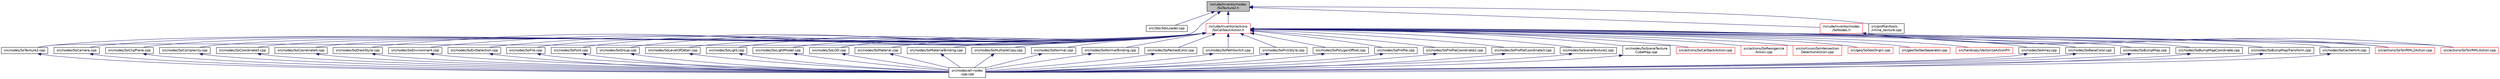 digraph "include/Inventor/nodes/SoTexture2.h"
{
 // LATEX_PDF_SIZE
  edge [fontname="Helvetica",fontsize="10",labelfontname="Helvetica",labelfontsize="10"];
  node [fontname="Helvetica",fontsize="10",shape=record];
  Node1 [label="include/Inventor/nodes\l/SoTexture2.h",height=0.2,width=0.4,color="black", fillcolor="grey75", style="filled", fontcolor="black",tooltip=" "];
  Node1 -> Node2 [dir="back",color="midnightblue",fontsize="10",style="solid",fontname="Helvetica"];
  Node2 [label="src/3ds/3dsLoader.cpp",height=0.2,width=0.4,color="black", fillcolor="white", style="filled",URL="$3dsLoader_8cpp.html",tooltip=" "];
  Node1 -> Node3 [dir="back",color="midnightblue",fontsize="10",style="solid",fontname="Helvetica"];
  Node3 [label="src/nodes/SoTexture2.cpp",height=0.2,width=0.4,color="black", fillcolor="white", style="filled",URL="$SoTexture2_8cpp.html",tooltip=" "];
  Node3 -> Node4 [dir="back",color="midnightblue",fontsize="10",style="solid",fontname="Helvetica"];
  Node4 [label="src/nodes/all-nodes\l-cpp.cpp",height=0.2,width=0.4,color="black", fillcolor="white", style="filled",URL="$all-nodes-cpp_8cpp.html",tooltip=" "];
  Node1 -> Node5 [dir="back",color="midnightblue",fontsize="10",style="solid",fontname="Helvetica"];
  Node5 [label="src/profiler/tools\l/inline_texture.cpp",height=0.2,width=0.4,color="black", fillcolor="white", style="filled",URL="$inline__texture_8cpp.html",tooltip=" "];
  Node1 -> Node6 [dir="back",color="midnightblue",fontsize="10",style="solid",fontname="Helvetica"];
  Node6 [label="include/Inventor/actions\l/SoCallbackAction.h",height=0.2,width=0.4,color="red", fillcolor="white", style="filled",URL="$SoCallbackAction_8h.html",tooltip=" "];
  Node6 -> Node7 [dir="back",color="midnightblue",fontsize="10",style="solid",fontname="Helvetica"];
  Node7 [label="src/actions/SoCallbackAction.cpp",height=0.2,width=0.4,color="red", fillcolor="white", style="filled",URL="$SoCallbackAction_8cpp.html",tooltip=" "];
  Node6 -> Node9 [dir="back",color="midnightblue",fontsize="10",style="solid",fontname="Helvetica"];
  Node9 [label="src/actions/SoReorganize\lAction.cpp",height=0.2,width=0.4,color="red", fillcolor="white", style="filled",URL="$SoReorganizeAction_8cpp.html",tooltip=" "];
  Node6 -> Node10 [dir="back",color="midnightblue",fontsize="10",style="solid",fontname="Helvetica"];
  Node10 [label="src/actions/SoToVRML2Action.cpp",height=0.2,width=0.4,color="red", fillcolor="white", style="filled",URL="$SoToVRML2Action_8cpp.html",tooltip=" "];
  Node6 -> Node11 [dir="back",color="midnightblue",fontsize="10",style="solid",fontname="Helvetica"];
  Node11 [label="src/actions/SoToVRMLAction.cpp",height=0.2,width=0.4,color="red", fillcolor="white", style="filled",URL="$SoToVRMLAction_8cpp.html",tooltip=" "];
  Node6 -> Node12 [dir="back",color="midnightblue",fontsize="10",style="solid",fontname="Helvetica"];
  Node12 [label="src/collision/SoIntersection\lDetectionAction.cpp",height=0.2,width=0.4,color="red", fillcolor="white", style="filled",URL="$SoIntersectionDetectionAction_8cpp.html",tooltip=" "];
  Node6 -> Node14 [dir="back",color="midnightblue",fontsize="10",style="solid",fontname="Helvetica"];
  Node14 [label="src/geo/SoGeoOrigin.cpp",height=0.2,width=0.4,color="red", fillcolor="white", style="filled",URL="$SoGeoOrigin_8cpp.html",tooltip=" "];
  Node6 -> Node16 [dir="back",color="midnightblue",fontsize="10",style="solid",fontname="Helvetica"];
  Node16 [label="src/geo/SoGeoSeparator.cpp",height=0.2,width=0.4,color="red", fillcolor="white", style="filled",URL="$SoGeoSeparator_8cpp.html",tooltip=" "];
  Node6 -> Node17 [dir="back",color="midnightblue",fontsize="10",style="solid",fontname="Helvetica"];
  Node17 [label="src/hardcopy/VectorizeActionP.h",height=0.2,width=0.4,color="red", fillcolor="white", style="filled",URL="$VectorizeActionP_8h.html",tooltip=" "];
  Node6 -> Node22 [dir="back",color="midnightblue",fontsize="10",style="solid",fontname="Helvetica"];
  Node22 [label="src/nodes/SoArray.cpp",height=0.2,width=0.4,color="black", fillcolor="white", style="filled",URL="$SoArray_8cpp.html",tooltip=" "];
  Node22 -> Node4 [dir="back",color="midnightblue",fontsize="10",style="solid",fontname="Helvetica"];
  Node6 -> Node23 [dir="back",color="midnightblue",fontsize="10",style="solid",fontname="Helvetica"];
  Node23 [label="src/nodes/SoBaseColor.cpp",height=0.2,width=0.4,color="black", fillcolor="white", style="filled",URL="$SoBaseColor_8cpp.html",tooltip=" "];
  Node23 -> Node4 [dir="back",color="midnightblue",fontsize="10",style="solid",fontname="Helvetica"];
  Node6 -> Node24 [dir="back",color="midnightblue",fontsize="10",style="solid",fontname="Helvetica"];
  Node24 [label="src/nodes/SoBumpMap.cpp",height=0.2,width=0.4,color="black", fillcolor="white", style="filled",URL="$SoBumpMap_8cpp.html",tooltip=" "];
  Node24 -> Node4 [dir="back",color="midnightblue",fontsize="10",style="solid",fontname="Helvetica"];
  Node6 -> Node25 [dir="back",color="midnightblue",fontsize="10",style="solid",fontname="Helvetica"];
  Node25 [label="src/nodes/SoBumpMapCoordinate.cpp",height=0.2,width=0.4,color="black", fillcolor="white", style="filled",URL="$SoBumpMapCoordinate_8cpp.html",tooltip=" "];
  Node25 -> Node4 [dir="back",color="midnightblue",fontsize="10",style="solid",fontname="Helvetica"];
  Node6 -> Node26 [dir="back",color="midnightblue",fontsize="10",style="solid",fontname="Helvetica"];
  Node26 [label="src/nodes/SoBumpMapTransform.cpp",height=0.2,width=0.4,color="black", fillcolor="white", style="filled",URL="$SoBumpMapTransform_8cpp.html",tooltip=" "];
  Node26 -> Node4 [dir="back",color="midnightblue",fontsize="10",style="solid",fontname="Helvetica"];
  Node6 -> Node27 [dir="back",color="midnightblue",fontsize="10",style="solid",fontname="Helvetica"];
  Node27 [label="src/nodes/SoCacheHint.cpp",height=0.2,width=0.4,color="black", fillcolor="white", style="filled",URL="$SoCacheHint_8cpp.html",tooltip=" "];
  Node27 -> Node4 [dir="back",color="midnightblue",fontsize="10",style="solid",fontname="Helvetica"];
  Node6 -> Node28 [dir="back",color="midnightblue",fontsize="10",style="solid",fontname="Helvetica"];
  Node28 [label="src/nodes/SoCamera.cpp",height=0.2,width=0.4,color="black", fillcolor="white", style="filled",URL="$SoCamera_8cpp.html",tooltip=" "];
  Node28 -> Node4 [dir="back",color="midnightblue",fontsize="10",style="solid",fontname="Helvetica"];
  Node6 -> Node29 [dir="back",color="midnightblue",fontsize="10",style="solid",fontname="Helvetica"];
  Node29 [label="src/nodes/SoClipPlane.cpp",height=0.2,width=0.4,color="black", fillcolor="white", style="filled",URL="$SoClipPlane_8cpp.html",tooltip=" "];
  Node29 -> Node4 [dir="back",color="midnightblue",fontsize="10",style="solid",fontname="Helvetica"];
  Node6 -> Node30 [dir="back",color="midnightblue",fontsize="10",style="solid",fontname="Helvetica"];
  Node30 [label="src/nodes/SoComplexity.cpp",height=0.2,width=0.4,color="black", fillcolor="white", style="filled",URL="$SoComplexity_8cpp.html",tooltip=" "];
  Node30 -> Node4 [dir="back",color="midnightblue",fontsize="10",style="solid",fontname="Helvetica"];
  Node6 -> Node31 [dir="back",color="midnightblue",fontsize="10",style="solid",fontname="Helvetica"];
  Node31 [label="src/nodes/SoCoordinate3.cpp",height=0.2,width=0.4,color="black", fillcolor="white", style="filled",URL="$SoCoordinate3_8cpp.html",tooltip=" "];
  Node31 -> Node4 [dir="back",color="midnightblue",fontsize="10",style="solid",fontname="Helvetica"];
  Node6 -> Node32 [dir="back",color="midnightblue",fontsize="10",style="solid",fontname="Helvetica"];
  Node32 [label="src/nodes/SoCoordinate4.cpp",height=0.2,width=0.4,color="black", fillcolor="white", style="filled",URL="$SoCoordinate4_8cpp.html",tooltip=" "];
  Node32 -> Node4 [dir="back",color="midnightblue",fontsize="10",style="solid",fontname="Helvetica"];
  Node6 -> Node33 [dir="back",color="midnightblue",fontsize="10",style="solid",fontname="Helvetica"];
  Node33 [label="src/nodes/SoDrawStyle.cpp",height=0.2,width=0.4,color="black", fillcolor="white", style="filled",URL="$SoDrawStyle_8cpp.html",tooltip=" "];
  Node33 -> Node4 [dir="back",color="midnightblue",fontsize="10",style="solid",fontname="Helvetica"];
  Node6 -> Node34 [dir="back",color="midnightblue",fontsize="10",style="solid",fontname="Helvetica"];
  Node34 [label="src/nodes/SoEnvironment.cpp",height=0.2,width=0.4,color="black", fillcolor="white", style="filled",URL="$SoEnvironment_8cpp.html",tooltip=" "];
  Node34 -> Node4 [dir="back",color="midnightblue",fontsize="10",style="solid",fontname="Helvetica"];
  Node6 -> Node35 [dir="back",color="midnightblue",fontsize="10",style="solid",fontname="Helvetica"];
  Node35 [label="src/nodes/SoExtSelection.cpp",height=0.2,width=0.4,color="black", fillcolor="white", style="filled",URL="$SoExtSelection_8cpp.html",tooltip=" "];
  Node35 -> Node4 [dir="back",color="midnightblue",fontsize="10",style="solid",fontname="Helvetica"];
  Node6 -> Node36 [dir="back",color="midnightblue",fontsize="10",style="solid",fontname="Helvetica"];
  Node36 [label="src/nodes/SoFile.cpp",height=0.2,width=0.4,color="black", fillcolor="white", style="filled",URL="$SoFile_8cpp.html",tooltip=" "];
  Node36 -> Node4 [dir="back",color="midnightblue",fontsize="10",style="solid",fontname="Helvetica"];
  Node6 -> Node37 [dir="back",color="midnightblue",fontsize="10",style="solid",fontname="Helvetica"];
  Node37 [label="src/nodes/SoFont.cpp",height=0.2,width=0.4,color="black", fillcolor="white", style="filled",URL="$SoFont_8cpp.html",tooltip=" "];
  Node37 -> Node4 [dir="back",color="midnightblue",fontsize="10",style="solid",fontname="Helvetica"];
  Node6 -> Node38 [dir="back",color="midnightblue",fontsize="10",style="solid",fontname="Helvetica"];
  Node38 [label="src/nodes/SoGroup.cpp",height=0.2,width=0.4,color="black", fillcolor="white", style="filled",URL="$SoGroup_8cpp.html",tooltip=" "];
  Node38 -> Node4 [dir="back",color="midnightblue",fontsize="10",style="solid",fontname="Helvetica"];
  Node6 -> Node39 [dir="back",color="midnightblue",fontsize="10",style="solid",fontname="Helvetica"];
  Node39 [label="src/nodes/SoLevelOfDetail.cpp",height=0.2,width=0.4,color="black", fillcolor="white", style="filled",URL="$SoLevelOfDetail_8cpp.html",tooltip=" "];
  Node39 -> Node4 [dir="back",color="midnightblue",fontsize="10",style="solid",fontname="Helvetica"];
  Node6 -> Node40 [dir="back",color="midnightblue",fontsize="10",style="solid",fontname="Helvetica"];
  Node40 [label="src/nodes/SoLight.cpp",height=0.2,width=0.4,color="black", fillcolor="white", style="filled",URL="$SoLight_8cpp.html",tooltip=" "];
  Node40 -> Node4 [dir="back",color="midnightblue",fontsize="10",style="solid",fontname="Helvetica"];
  Node6 -> Node41 [dir="back",color="midnightblue",fontsize="10",style="solid",fontname="Helvetica"];
  Node41 [label="src/nodes/SoLightModel.cpp",height=0.2,width=0.4,color="black", fillcolor="white", style="filled",URL="$SoLightModel_8cpp.html",tooltip=" "];
  Node41 -> Node4 [dir="back",color="midnightblue",fontsize="10",style="solid",fontname="Helvetica"];
  Node6 -> Node42 [dir="back",color="midnightblue",fontsize="10",style="solid",fontname="Helvetica"];
  Node42 [label="src/nodes/SoLOD.cpp",height=0.2,width=0.4,color="black", fillcolor="white", style="filled",URL="$SoLOD_8cpp.html",tooltip=" "];
  Node42 -> Node4 [dir="back",color="midnightblue",fontsize="10",style="solid",fontname="Helvetica"];
  Node6 -> Node43 [dir="back",color="midnightblue",fontsize="10",style="solid",fontname="Helvetica"];
  Node43 [label="src/nodes/SoMaterial.cpp",height=0.2,width=0.4,color="black", fillcolor="white", style="filled",URL="$SoMaterial_8cpp.html",tooltip=" "];
  Node43 -> Node4 [dir="back",color="midnightblue",fontsize="10",style="solid",fontname="Helvetica"];
  Node6 -> Node44 [dir="back",color="midnightblue",fontsize="10",style="solid",fontname="Helvetica"];
  Node44 [label="src/nodes/SoMaterialBinding.cpp",height=0.2,width=0.4,color="black", fillcolor="white", style="filled",URL="$SoMaterialBinding_8cpp.html",tooltip=" "];
  Node44 -> Node4 [dir="back",color="midnightblue",fontsize="10",style="solid",fontname="Helvetica"];
  Node6 -> Node45 [dir="back",color="midnightblue",fontsize="10",style="solid",fontname="Helvetica"];
  Node45 [label="src/nodes/SoMultipleCopy.cpp",height=0.2,width=0.4,color="black", fillcolor="white", style="filled",URL="$SoMultipleCopy_8cpp.html",tooltip=" "];
  Node45 -> Node4 [dir="back",color="midnightblue",fontsize="10",style="solid",fontname="Helvetica"];
  Node6 -> Node46 [dir="back",color="midnightblue",fontsize="10",style="solid",fontname="Helvetica"];
  Node46 [label="src/nodes/SoNormal.cpp",height=0.2,width=0.4,color="black", fillcolor="white", style="filled",URL="$SoNormal_8cpp.html",tooltip=" "];
  Node46 -> Node4 [dir="back",color="midnightblue",fontsize="10",style="solid",fontname="Helvetica"];
  Node6 -> Node47 [dir="back",color="midnightblue",fontsize="10",style="solid",fontname="Helvetica"];
  Node47 [label="src/nodes/SoNormalBinding.cpp",height=0.2,width=0.4,color="black", fillcolor="white", style="filled",URL="$SoNormalBinding_8cpp.html",tooltip=" "];
  Node47 -> Node4 [dir="back",color="midnightblue",fontsize="10",style="solid",fontname="Helvetica"];
  Node6 -> Node48 [dir="back",color="midnightblue",fontsize="10",style="solid",fontname="Helvetica"];
  Node48 [label="src/nodes/SoPackedColor.cpp",height=0.2,width=0.4,color="black", fillcolor="white", style="filled",URL="$SoPackedColor_8cpp.html",tooltip=" "];
  Node48 -> Node4 [dir="back",color="midnightblue",fontsize="10",style="solid",fontname="Helvetica"];
  Node6 -> Node49 [dir="back",color="midnightblue",fontsize="10",style="solid",fontname="Helvetica"];
  Node49 [label="src/nodes/SoPathSwitch.cpp",height=0.2,width=0.4,color="black", fillcolor="white", style="filled",URL="$SoPathSwitch_8cpp.html",tooltip=" "];
  Node49 -> Node4 [dir="back",color="midnightblue",fontsize="10",style="solid",fontname="Helvetica"];
  Node6 -> Node50 [dir="back",color="midnightblue",fontsize="10",style="solid",fontname="Helvetica"];
  Node50 [label="src/nodes/SoPickStyle.cpp",height=0.2,width=0.4,color="black", fillcolor="white", style="filled",URL="$SoPickStyle_8cpp.html",tooltip=" "];
  Node50 -> Node4 [dir="back",color="midnightblue",fontsize="10",style="solid",fontname="Helvetica"];
  Node6 -> Node51 [dir="back",color="midnightblue",fontsize="10",style="solid",fontname="Helvetica"];
  Node51 [label="src/nodes/SoPolygonOffset.cpp",height=0.2,width=0.4,color="black", fillcolor="white", style="filled",URL="$SoPolygonOffset_8cpp.html",tooltip=" "];
  Node51 -> Node4 [dir="back",color="midnightblue",fontsize="10",style="solid",fontname="Helvetica"];
  Node6 -> Node52 [dir="back",color="midnightblue",fontsize="10",style="solid",fontname="Helvetica"];
  Node52 [label="src/nodes/SoProfile.cpp",height=0.2,width=0.4,color="black", fillcolor="white", style="filled",URL="$SoProfile_8cpp.html",tooltip=" "];
  Node52 -> Node4 [dir="back",color="midnightblue",fontsize="10",style="solid",fontname="Helvetica"];
  Node6 -> Node53 [dir="back",color="midnightblue",fontsize="10",style="solid",fontname="Helvetica"];
  Node53 [label="src/nodes/SoProfileCoordinate2.cpp",height=0.2,width=0.4,color="black", fillcolor="white", style="filled",URL="$SoProfileCoordinate2_8cpp.html",tooltip=" "];
  Node53 -> Node4 [dir="back",color="midnightblue",fontsize="10",style="solid",fontname="Helvetica"];
  Node6 -> Node54 [dir="back",color="midnightblue",fontsize="10",style="solid",fontname="Helvetica"];
  Node54 [label="src/nodes/SoProfileCoordinate3.cpp",height=0.2,width=0.4,color="black", fillcolor="white", style="filled",URL="$SoProfileCoordinate3_8cpp.html",tooltip=" "];
  Node54 -> Node4 [dir="back",color="midnightblue",fontsize="10",style="solid",fontname="Helvetica"];
  Node6 -> Node55 [dir="back",color="midnightblue",fontsize="10",style="solid",fontname="Helvetica"];
  Node55 [label="src/nodes/SoSceneTexture2.cpp",height=0.2,width=0.4,color="black", fillcolor="white", style="filled",URL="$SoSceneTexture2_8cpp.html",tooltip=" "];
  Node55 -> Node4 [dir="back",color="midnightblue",fontsize="10",style="solid",fontname="Helvetica"];
  Node6 -> Node56 [dir="back",color="midnightblue",fontsize="10",style="solid",fontname="Helvetica"];
  Node56 [label="src/nodes/SoSceneTexture\lCubeMap.cpp",height=0.2,width=0.4,color="black", fillcolor="white", style="filled",URL="$SoSceneTextureCubeMap_8cpp.html",tooltip=" "];
  Node56 -> Node4 [dir="back",color="midnightblue",fontsize="10",style="solid",fontname="Helvetica"];
  Node6 -> Node3 [dir="back",color="midnightblue",fontsize="10",style="solid",fontname="Helvetica"];
  Node1 -> Node96 [dir="back",color="midnightblue",fontsize="10",style="solid",fontname="Helvetica"];
  Node96 [label="include/Inventor/nodes\l/SoNodes.h",height=0.2,width=0.4,color="red", fillcolor="white", style="filled",URL="$SoNodes_8h.html",tooltip=" "];
  Node96 -> Node10 [dir="back",color="midnightblue",fontsize="10",style="solid",fontname="Helvetica"];
  Node96 -> Node11 [dir="back",color="midnightblue",fontsize="10",style="solid",fontname="Helvetica"];
}
